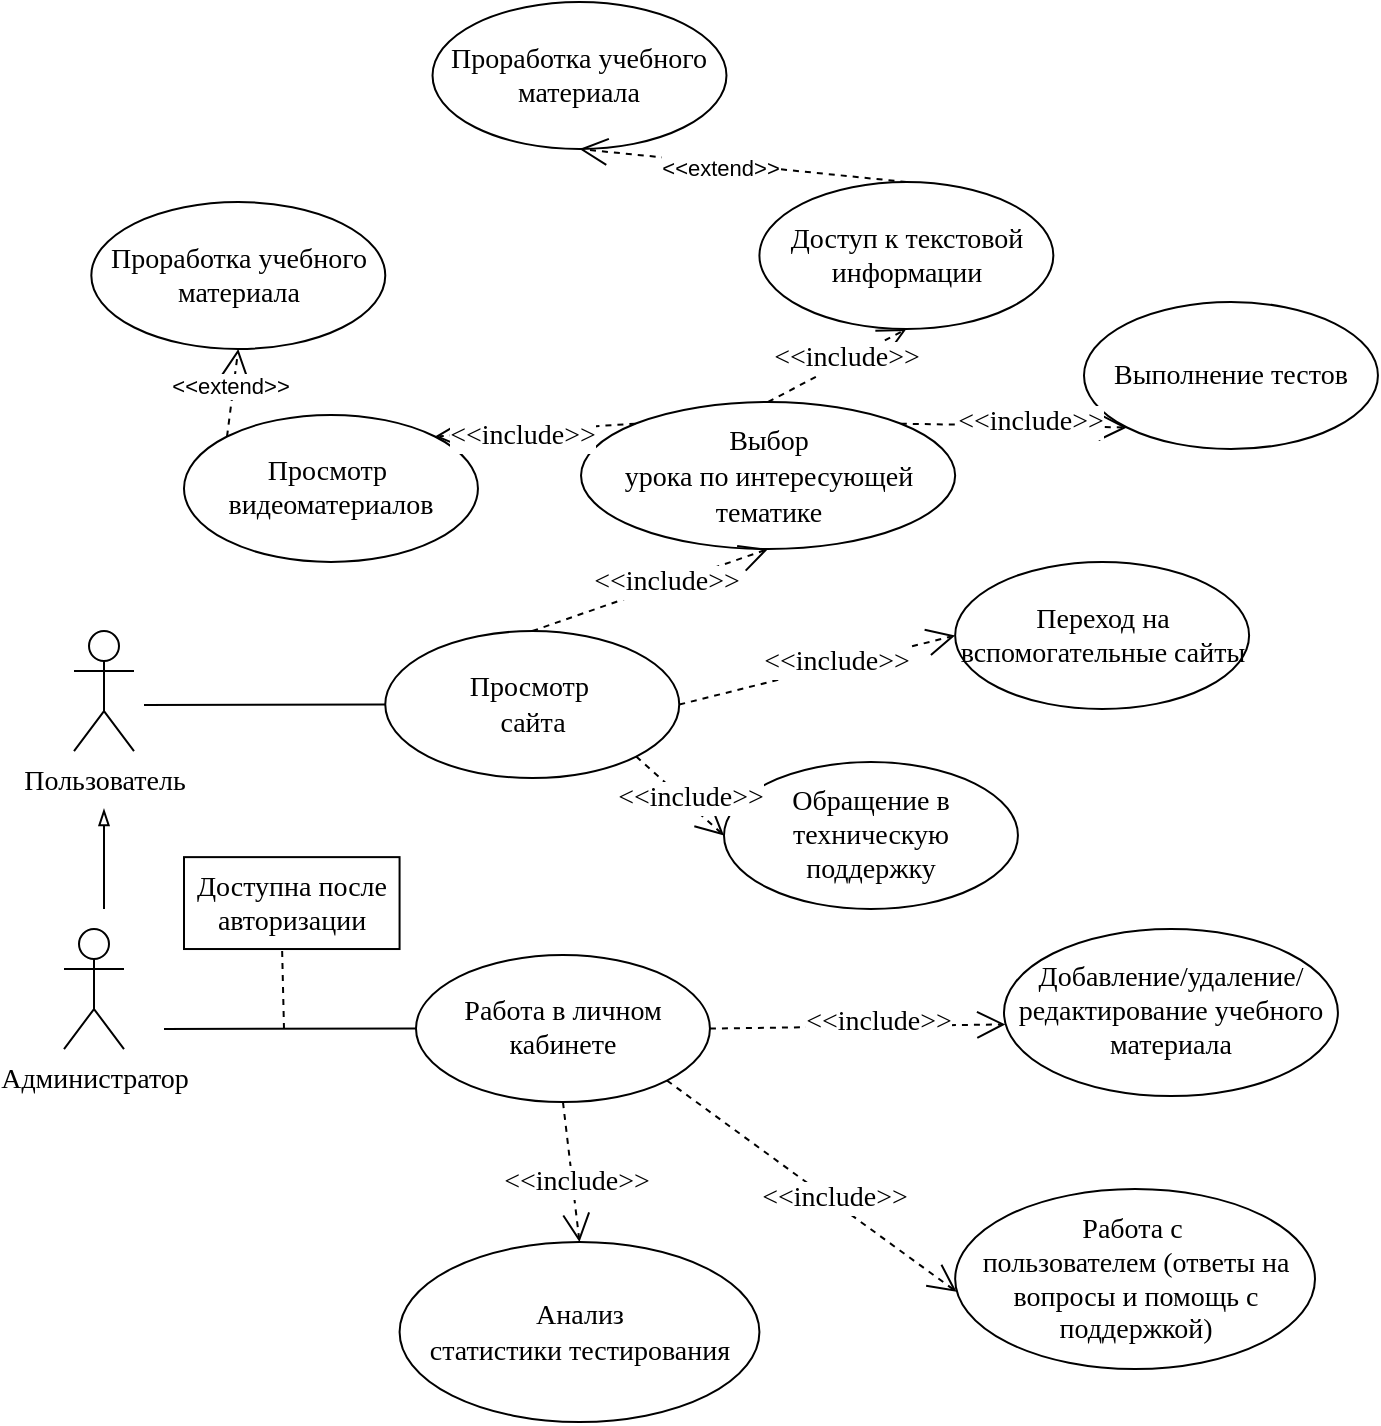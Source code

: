 <mxfile version="25.0.1">
  <diagram name="Страница — 1" id="TaHP8ERhjF21DIenMy8v">
    <mxGraphModel dx="1909" dy="1144" grid="0" gridSize="10" guides="1" tooltips="1" connect="1" arrows="1" fold="1" page="1" pageScale="1" pageWidth="1169" pageHeight="1654" math="0" shadow="0">
      <root>
        <mxCell id="0" />
        <mxCell id="1" parent="0" />
        <mxCell id="O73x7pwf1NqaDVYSdtjd-1" value="&lt;font style=&quot;font-size: 14px;&quot; face=&quot;Times New Roman&quot;&gt;Пользователь&lt;/font&gt;" style="shape=umlActor;verticalLabelPosition=bottom;verticalAlign=top;html=1;" parent="1" vertex="1">
          <mxGeometry x="365" y="614.52" width="30" height="60" as="geometry" />
        </mxCell>
        <mxCell id="O73x7pwf1NqaDVYSdtjd-2" value="&lt;font style=&quot;font-size: 14px;&quot; face=&quot;Times New Roman&quot;&gt;Администратор&lt;/font&gt;" style="shape=umlActor;verticalLabelPosition=bottom;verticalAlign=top;html=1;" parent="1" vertex="1">
          <mxGeometry x="360" y="763.52" width="30" height="60" as="geometry" />
        </mxCell>
        <mxCell id="O73x7pwf1NqaDVYSdtjd-3" value="" style="endArrow=blockThin;html=1;rounded=0;endFill=0;" parent="1" edge="1">
          <mxGeometry width="50" height="50" relative="1" as="geometry">
            <mxPoint x="380" y="753.52" as="sourcePoint" />
            <mxPoint x="380.001" y="703.515" as="targetPoint" />
          </mxGeometry>
        </mxCell>
        <mxCell id="O73x7pwf1NqaDVYSdtjd-4" value="&lt;span style=&quot;&quot; lang=&quot;RU&quot;&gt;&lt;font style=&quot;font-size: 14px;&quot; face=&quot;Times New Roman&quot;&gt;Работа в личном кабинете&lt;/font&gt;&lt;/span&gt;" style="ellipse;whiteSpace=wrap;html=1;" parent="1" vertex="1">
          <mxGeometry x="535.997" y="776.518" width="146.976" height="73.522" as="geometry" />
        </mxCell>
        <mxCell id="O73x7pwf1NqaDVYSdtjd-5" value="" style="endArrow=none;html=1;rounded=0;entryX=0;entryY=0.5;entryDx=0;entryDy=0;" parent="1" target="O73x7pwf1NqaDVYSdtjd-4" edge="1">
          <mxGeometry width="50" height="50" relative="1" as="geometry">
            <mxPoint x="410" y="813.52" as="sourcePoint" />
            <mxPoint x="685.333" y="1038.414" as="targetPoint" />
          </mxGeometry>
        </mxCell>
        <mxCell id="O73x7pwf1NqaDVYSdtjd-6" value="&lt;font style=&quot;font-size: 14px;&quot; face=&quot;Times New Roman&quot;&gt;Доступна после авторизации&lt;/font&gt;" style="html=1;whiteSpace=wrap;" parent="1" vertex="1">
          <mxGeometry x="420.002" y="727.565" width="107.783" height="45.951" as="geometry" />
        </mxCell>
        <mxCell id="O73x7pwf1NqaDVYSdtjd-7" value="" style="endArrow=none;dashed=1;html=1;rounded=0;entryX=0.455;entryY=0.996;entryDx=0;entryDy=0;entryPerimeter=0;" parent="1" target="O73x7pwf1NqaDVYSdtjd-6" edge="1">
          <mxGeometry width="50" height="50" relative="1" as="geometry">
            <mxPoint x="470" y="813.52" as="sourcePoint" />
            <mxPoint x="801.934" y="1176.268" as="targetPoint" />
          </mxGeometry>
        </mxCell>
        <mxCell id="O73x7pwf1NqaDVYSdtjd-8" value="&lt;span style=&quot;&quot; lang=&quot;RU&quot;&gt;&lt;font style=&quot;font-size: 14px;&quot; face=&quot;Times New Roman&quot;&gt;Добавление/удаление/редактирование учебного материала&lt;/font&gt;&lt;/span&gt;" style="ellipse;whiteSpace=wrap;html=1;" parent="1" vertex="1">
          <mxGeometry x="830" y="763.52" width="166.96" height="83.52" as="geometry" />
        </mxCell>
        <mxCell id="O73x7pwf1NqaDVYSdtjd-9" value="" style="endArrow=open;dashed=1;endFill=0;endSize=12;html=1;rounded=0;entryX=0.004;entryY=0.571;entryDx=0;entryDy=0;exitX=1;exitY=0.5;exitDx=0;exitDy=0;entryPerimeter=0;" parent="1" source="O73x7pwf1NqaDVYSdtjd-4" target="O73x7pwf1NqaDVYSdtjd-8" edge="1">
          <mxGeometry width="160" relative="1" as="geometry">
            <mxPoint x="1242.864" y="569.709" as="sourcePoint" />
            <mxPoint x="1411.397" y="543.517" as="targetPoint" />
          </mxGeometry>
        </mxCell>
        <mxCell id="O73x7pwf1NqaDVYSdtjd-10" value="&lt;font style=&quot;font-size: 14px;&quot; face=&quot;Times New Roman&quot;&gt;&amp;lt;&amp;lt;include&amp;gt;&amp;gt;&lt;/font&gt;" style="edgeLabel;html=1;align=center;verticalAlign=middle;resizable=0;points=[];" parent="O73x7pwf1NqaDVYSdtjd-9" vertex="1" connectable="0">
          <mxGeometry x="0.136" y="2" relative="1" as="geometry">
            <mxPoint as="offset" />
          </mxGeometry>
        </mxCell>
        <mxCell id="O73x7pwf1NqaDVYSdtjd-13" value="&lt;span style=&quot;line-height: 150%;&quot; lang=&quot;RU&quot;&gt;&lt;font style=&quot;font-size: 14px;&quot; face=&quot;Times New Roman&quot;&gt;Выбор&lt;br/&gt;урока по интересующей тематике&lt;/font&gt;&lt;/span&gt;" style="ellipse;whiteSpace=wrap;html=1;" parent="1" vertex="1">
          <mxGeometry x="618.51" y="500" width="187.07" height="73.52" as="geometry" />
        </mxCell>
        <mxCell id="O73x7pwf1NqaDVYSdtjd-14" value="" style="endArrow=open;dashed=1;endFill=0;endSize=12;html=1;rounded=0;entryX=0.5;entryY=1;entryDx=0;entryDy=0;exitX=0.5;exitY=0;exitDx=0;exitDy=0;" parent="1" source="O73x7pwf1NqaDVYSdtjd-22" target="O73x7pwf1NqaDVYSdtjd-13" edge="1">
          <mxGeometry width="160" relative="1" as="geometry">
            <mxPoint x="740.03" y="653.9" as="sourcePoint" />
            <mxPoint x="1468.427" y="383.897" as="targetPoint" />
          </mxGeometry>
        </mxCell>
        <mxCell id="O73x7pwf1NqaDVYSdtjd-15" value="&lt;font style=&quot;font-size: 14px;&quot; face=&quot;Times New Roman&quot;&gt;&amp;lt;&amp;lt;include&amp;gt;&amp;gt;&lt;/font&gt;" style="edgeLabel;html=1;align=center;verticalAlign=middle;resizable=0;points=[];" parent="O73x7pwf1NqaDVYSdtjd-14" vertex="1" connectable="0">
          <mxGeometry x="0.136" y="2" relative="1" as="geometry">
            <mxPoint as="offset" />
          </mxGeometry>
        </mxCell>
        <mxCell id="O73x7pwf1NqaDVYSdtjd-16" value="&lt;span style=&quot;&quot; lang=&quot;RU&quot;&gt;&lt;font face=&quot;Times New Roman&quot; style=&quot;font-size: 14px;&quot;&gt;Доступ к текстовой информации&lt;/font&gt;&lt;/span&gt;" style="ellipse;whiteSpace=wrap;html=1;" parent="1" vertex="1">
          <mxGeometry x="707.707" y="389.998" width="146.976" height="73.522" as="geometry" />
        </mxCell>
        <mxCell id="O73x7pwf1NqaDVYSdtjd-17" value="" style="endArrow=open;dashed=1;endFill=0;endSize=12;html=1;rounded=0;entryX=0.5;entryY=1;entryDx=0;entryDy=0;exitX=0.5;exitY=0;exitDx=0;exitDy=0;" parent="1" source="O73x7pwf1NqaDVYSdtjd-13" target="O73x7pwf1NqaDVYSdtjd-16" edge="1">
          <mxGeometry width="160" relative="1" as="geometry">
            <mxPoint x="825.95" y="513.52" as="sourcePoint" />
            <mxPoint x="1554.347" y="243.517" as="targetPoint" />
          </mxGeometry>
        </mxCell>
        <mxCell id="O73x7pwf1NqaDVYSdtjd-18" value="&lt;font style=&quot;font-size: 14px;&quot; face=&quot;Times New Roman&quot;&gt;&amp;lt;&amp;lt;include&amp;gt;&amp;gt;&lt;/font&gt;" style="edgeLabel;html=1;align=center;verticalAlign=middle;resizable=0;points=[];" parent="O73x7pwf1NqaDVYSdtjd-17" vertex="1" connectable="0">
          <mxGeometry x="0.136" y="2" relative="1" as="geometry">
            <mxPoint as="offset" />
          </mxGeometry>
        </mxCell>
        <mxCell id="O73x7pwf1NqaDVYSdtjd-19" value="&lt;font face=&quot;Times New Roman&quot;&gt;&lt;span style=&quot;font-size: 14px;&quot;&gt;Просмотр&amp;nbsp;&lt;/span&gt;&lt;/font&gt;&lt;div&gt;&lt;font face=&quot;Times New Roman&quot;&gt;&lt;span style=&quot;font-size: 14px;&quot;&gt;видеоматериалов&lt;/span&gt;&lt;/font&gt;&lt;/div&gt;" style="ellipse;whiteSpace=wrap;html=1;align=center;" parent="1" vertex="1">
          <mxGeometry x="419.997" y="506.478" width="146.976" height="73.522" as="geometry" />
        </mxCell>
        <mxCell id="O73x7pwf1NqaDVYSdtjd-20" value="" style="endArrow=open;dashed=1;endFill=0;endSize=12;html=1;rounded=0;entryX=1;entryY=0;entryDx=0;entryDy=0;exitX=0;exitY=0;exitDx=0;exitDy=0;" parent="1" source="O73x7pwf1NqaDVYSdtjd-13" target="O73x7pwf1NqaDVYSdtjd-19" edge="1">
          <mxGeometry width="160" relative="1" as="geometry">
            <mxPoint x="865.95" y="413.52" as="sourcePoint" />
            <mxPoint x="1594.347" y="143.517" as="targetPoint" />
          </mxGeometry>
        </mxCell>
        <mxCell id="O73x7pwf1NqaDVYSdtjd-21" value="&lt;font style=&quot;font-size: 14px;&quot; face=&quot;Times New Roman&quot;&gt;&amp;lt;&amp;lt;include&amp;gt;&amp;gt;&lt;/font&gt;" style="edgeLabel;html=1;align=center;verticalAlign=middle;resizable=0;points=[];" parent="O73x7pwf1NqaDVYSdtjd-20" vertex="1" connectable="0">
          <mxGeometry x="0.136" y="2" relative="1" as="geometry">
            <mxPoint as="offset" />
          </mxGeometry>
        </mxCell>
        <mxCell id="O73x7pwf1NqaDVYSdtjd-22" value="&lt;span style=&quot;font-size: 14px;&quot; lang=&quot;RU&quot;&gt;&lt;font style=&quot;font-size: 14px;&quot; face=&quot;Times New Roman&quot;&gt;Просмотр&amp;nbsp;&lt;/font&gt;&lt;/span&gt;&lt;div style=&quot;font-size: 14px;&quot;&gt;&lt;span style=&quot;&quot; lang=&quot;RU&quot;&gt;&lt;font style=&quot;font-size: 14px;&quot; face=&quot;RChe2X23MqmZw-pB45D0&quot;&gt;сайта&lt;/font&gt;&lt;/span&gt;&lt;/div&gt;" style="ellipse;whiteSpace=wrap;html=1;" parent="1" vertex="1">
          <mxGeometry x="520.637" y="614.518" width="146.976" height="73.522" as="geometry" />
        </mxCell>
        <mxCell id="O73x7pwf1NqaDVYSdtjd-23" value="" style="endArrow=none;html=1;rounded=0;entryX=0;entryY=0.5;entryDx=0;entryDy=0;" parent="1" target="O73x7pwf1NqaDVYSdtjd-22" edge="1">
          <mxGeometry width="50" height="50" relative="1" as="geometry">
            <mxPoint x="400" y="651.52" as="sourcePoint" />
            <mxPoint x="675.333" y="876.414" as="targetPoint" />
          </mxGeometry>
        </mxCell>
        <mxCell id="O73x7pwf1NqaDVYSdtjd-26" value="&lt;span style=&quot;&quot; lang=&quot;RU&quot;&gt;&lt;font style=&quot;font-size: 14px;&quot; face=&quot;Times New Roman&quot;&gt;Переход на вспомогательные сайты&lt;/font&gt;&lt;/span&gt;" style="ellipse;whiteSpace=wrap;html=1;" parent="1" vertex="1">
          <mxGeometry x="805.577" y="579.998" width="146.976" height="73.522" as="geometry" />
        </mxCell>
        <mxCell id="O73x7pwf1NqaDVYSdtjd-27" value="" style="endArrow=open;dashed=1;endFill=0;endSize=12;html=1;rounded=0;entryX=0;entryY=0.5;entryDx=0;entryDy=0;exitX=1;exitY=0.5;exitDx=0;exitDy=0;" parent="1" source="O73x7pwf1NqaDVYSdtjd-22" target="O73x7pwf1NqaDVYSdtjd-26" edge="1">
          <mxGeometry width="160" relative="1" as="geometry">
            <mxPoint x="779.54" y="705.52" as="sourcePoint" />
            <mxPoint x="1596.967" y="463.897" as="targetPoint" />
          </mxGeometry>
        </mxCell>
        <mxCell id="O73x7pwf1NqaDVYSdtjd-28" value="&lt;font style=&quot;font-size: 14px;&quot; face=&quot;Times New Roman&quot;&gt;&amp;lt;&amp;lt;include&amp;gt;&amp;gt;&lt;/font&gt;" style="edgeLabel;html=1;align=center;verticalAlign=middle;resizable=0;points=[];" parent="O73x7pwf1NqaDVYSdtjd-27" vertex="1" connectable="0">
          <mxGeometry x="0.136" y="2" relative="1" as="geometry">
            <mxPoint as="offset" />
          </mxGeometry>
        </mxCell>
        <mxCell id="O73x7pwf1NqaDVYSdtjd-33" value="&lt;span style=&quot;&quot; lang=&quot;RU&quot;&gt;&lt;font style=&quot;font-size: 14px;&quot; face=&quot;Times New Roman&quot;&gt;Обращение в техническую поддержку&lt;/font&gt;&lt;/span&gt;" style="ellipse;whiteSpace=wrap;html=1;" parent="1" vertex="1">
          <mxGeometry x="689.997" y="679.998" width="146.976" height="73.522" as="geometry" />
        </mxCell>
        <mxCell id="O73x7pwf1NqaDVYSdtjd-34" value="" style="endArrow=open;dashed=1;endFill=0;endSize=12;html=1;rounded=0;entryX=0;entryY=0.5;entryDx=0;entryDy=0;exitX=1;exitY=1;exitDx=0;exitDy=0;" parent="1" source="O73x7pwf1NqaDVYSdtjd-22" target="O73x7pwf1NqaDVYSdtjd-33" edge="1">
          <mxGeometry width="160" relative="1" as="geometry">
            <mxPoint x="660.03" y="776.76" as="sourcePoint" />
            <mxPoint x="1601.027" y="691.657" as="targetPoint" />
          </mxGeometry>
        </mxCell>
        <mxCell id="O73x7pwf1NqaDVYSdtjd-35" value="&lt;font style=&quot;font-size: 14px;&quot; face=&quot;Times New Roman&quot;&gt;&amp;lt;&amp;lt;include&amp;gt;&amp;gt;&lt;/font&gt;" style="edgeLabel;html=1;align=center;verticalAlign=middle;resizable=0;points=[];" parent="O73x7pwf1NqaDVYSdtjd-34" vertex="1" connectable="0">
          <mxGeometry x="0.136" y="2" relative="1" as="geometry">
            <mxPoint as="offset" />
          </mxGeometry>
        </mxCell>
        <mxCell id="O73x7pwf1NqaDVYSdtjd-36" value="" style="endArrow=open;dashed=1;endFill=0;endSize=12;html=1;rounded=0;entryX=0.004;entryY=0.571;entryDx=0;entryDy=0;exitX=1;exitY=1;exitDx=0;exitDy=0;entryPerimeter=0;" parent="1" source="O73x7pwf1NqaDVYSdtjd-4" target="O73x7pwf1NqaDVYSdtjd-38" edge="1">
          <mxGeometry width="160" relative="1" as="geometry">
            <mxPoint x="658.58" y="933.52" as="sourcePoint" />
            <mxPoint x="1386.977" y="663.517" as="targetPoint" />
          </mxGeometry>
        </mxCell>
        <mxCell id="O73x7pwf1NqaDVYSdtjd-37" value="&lt;font style=&quot;font-size: 14px;&quot; face=&quot;Times New Roman&quot;&gt;&amp;lt;&amp;lt;include&amp;gt;&amp;gt;&lt;/font&gt;" style="edgeLabel;html=1;align=center;verticalAlign=middle;resizable=0;points=[];" parent="O73x7pwf1NqaDVYSdtjd-36" vertex="1" connectable="0">
          <mxGeometry x="0.136" y="2" relative="1" as="geometry">
            <mxPoint as="offset" />
          </mxGeometry>
        </mxCell>
        <mxCell id="O73x7pwf1NqaDVYSdtjd-38" value="&lt;span style=&quot;&quot; lang=&quot;RU&quot;&gt;&lt;font style=&quot;font-size: 14px;&quot; face=&quot;Times New Roman&quot;&gt;Работа с&amp;nbsp;&lt;/font&gt;&lt;/span&gt;&lt;div&gt;&lt;span style=&quot;&quot; lang=&quot;RU&quot;&gt;&lt;font style=&quot;font-size: 14px;&quot; face=&quot;Times New Roman&quot;&gt;пользователем (ответы на вопросы и помощь с поддержкой)&lt;/font&gt;&lt;/span&gt;&lt;/div&gt;" style="ellipse;whiteSpace=wrap;html=1;" parent="1" vertex="1">
          <mxGeometry x="805.58" y="893.52" width="179.92" height="90" as="geometry" />
        </mxCell>
        <mxCell id="O73x7pwf1NqaDVYSdtjd-43" value="&lt;font style=&quot;font-size: 14px;&quot; face=&quot;Times New Roman&quot;&gt;Проработка учебного материала&lt;/font&gt;" style="ellipse;whiteSpace=wrap;html=1;" parent="1" vertex="1">
          <mxGeometry x="544.264" y="299.996" width="146.976" height="73.522" as="geometry" />
        </mxCell>
        <mxCell id="O73x7pwf1NqaDVYSdtjd-44" value="" style="endArrow=open;dashed=1;endFill=0;endSize=12;html=1;rounded=0;entryX=0.5;entryY=1;entryDx=0;entryDy=0;exitX=0.5;exitY=0;exitDx=0;exitDy=0;" parent="1" source="O73x7pwf1NqaDVYSdtjd-16" target="O73x7pwf1NqaDVYSdtjd-43" edge="1">
          <mxGeometry width="160" relative="1" as="geometry">
            <mxPoint x="536.95" y="350" as="sourcePoint" />
            <mxPoint x="881.795" y="339.694" as="targetPoint" />
          </mxGeometry>
        </mxCell>
        <mxCell id="O73x7pwf1NqaDVYSdtjd-45" value="&amp;lt;&amp;lt;extend&amp;gt;&amp;gt;" style="edgeLabel;html=1;align=center;verticalAlign=middle;resizable=0;points=[];" parent="O73x7pwf1NqaDVYSdtjd-44" vertex="1" connectable="0">
          <mxGeometry x="0.136" y="2" relative="1" as="geometry">
            <mxPoint as="offset" />
          </mxGeometry>
        </mxCell>
        <mxCell id="QZpvOxcxrOjkL20DbLv2-1" value="&lt;font style=&quot;font-size: 14px;&quot; face=&quot;Times New Roman&quot;&gt;Проработка учебного материала&lt;/font&gt;" style="ellipse;whiteSpace=wrap;html=1;" parent="1" vertex="1">
          <mxGeometry x="373.664" y="399.996" width="146.976" height="73.522" as="geometry" />
        </mxCell>
        <mxCell id="QZpvOxcxrOjkL20DbLv2-2" value="" style="endArrow=open;dashed=1;endFill=0;endSize=12;html=1;rounded=0;entryX=0.5;entryY=1;entryDx=0;entryDy=0;exitX=0;exitY=0;exitDx=0;exitDy=0;" parent="1" source="O73x7pwf1NqaDVYSdtjd-19" target="QZpvOxcxrOjkL20DbLv2-1" edge="1">
          <mxGeometry width="160" relative="1" as="geometry">
            <mxPoint x="430" y="350" as="sourcePoint" />
            <mxPoint x="651.805" y="339.694" as="targetPoint" />
          </mxGeometry>
        </mxCell>
        <mxCell id="QZpvOxcxrOjkL20DbLv2-3" value="&amp;lt;&amp;lt;extend&amp;gt;&amp;gt;" style="edgeLabel;html=1;align=center;verticalAlign=middle;resizable=0;points=[];" parent="QZpvOxcxrOjkL20DbLv2-2" vertex="1" connectable="0">
          <mxGeometry x="0.136" y="2" relative="1" as="geometry">
            <mxPoint as="offset" />
          </mxGeometry>
        </mxCell>
        <mxCell id="cxHBO8P3CBX_5LtpJphX-1" value="&lt;span style=&quot;&quot; lang=&quot;RU&quot;&gt;&lt;font style=&quot;font-size: 14px;&quot; face=&quot;Times New Roman&quot;&gt;Выполнение тестов&lt;/font&gt;&lt;/span&gt;" style="ellipse;whiteSpace=wrap;html=1;" parent="1" vertex="1">
          <mxGeometry x="869.997" y="449.998" width="146.976" height="73.522" as="geometry" />
        </mxCell>
        <mxCell id="cxHBO8P3CBX_5LtpJphX-2" value="" style="endArrow=open;dashed=1;endFill=0;endSize=12;html=1;rounded=0;entryX=0;entryY=1;entryDx=0;entryDy=0;exitX=1;exitY=0;exitDx=0;exitDy=0;" parent="1" source="O73x7pwf1NqaDVYSdtjd-13" target="cxHBO8P3CBX_5LtpJphX-1" edge="1">
          <mxGeometry width="160" relative="1" as="geometry">
            <mxPoint x="682.97" y="357" as="sourcePoint" />
            <mxPoint x="1613.967" y="416.417" as="targetPoint" />
          </mxGeometry>
        </mxCell>
        <mxCell id="cxHBO8P3CBX_5LtpJphX-3" value="&lt;font style=&quot;font-size: 14px;&quot; face=&quot;Times New Roman&quot;&gt;&amp;lt;&amp;lt;include&amp;gt;&amp;gt;&lt;/font&gt;" style="edgeLabel;html=1;align=center;verticalAlign=middle;resizable=0;points=[];" parent="cxHBO8P3CBX_5LtpJphX-2" vertex="1" connectable="0">
          <mxGeometry x="0.136" y="2" relative="1" as="geometry">
            <mxPoint as="offset" />
          </mxGeometry>
        </mxCell>
        <mxCell id="cxHBO8P3CBX_5LtpJphX-4" value="&lt;span style=&quot;line-height: 150%;&quot; lang=&quot;RU&quot;&gt;&lt;font style=&quot;font-size: 14px;&quot; face=&quot;Times New Roman&quot;&gt;Анализ&lt;br/&gt;статистики тестирования&lt;/font&gt;&lt;/span&gt;" style="ellipse;whiteSpace=wrap;html=1;" parent="1" vertex="1">
          <mxGeometry x="527.79" y="920" width="179.92" height="90" as="geometry" />
        </mxCell>
        <mxCell id="cxHBO8P3CBX_5LtpJphX-5" value="" style="endArrow=open;dashed=1;endFill=0;endSize=12;html=1;rounded=0;entryX=0.5;entryY=0;entryDx=0;entryDy=0;exitX=0.5;exitY=1;exitDx=0;exitDy=0;" parent="1" source="O73x7pwf1NqaDVYSdtjd-4" target="cxHBO8P3CBX_5LtpJphX-4" edge="1">
          <mxGeometry width="160" relative="1" as="geometry">
            <mxPoint x="370.18" y="899.91" as="sourcePoint" />
            <mxPoint x="1095.157" y="724.427" as="targetPoint" />
          </mxGeometry>
        </mxCell>
        <mxCell id="cxHBO8P3CBX_5LtpJphX-6" value="&lt;font style=&quot;font-size: 14px;&quot; face=&quot;Times New Roman&quot;&gt;&amp;lt;&amp;lt;include&amp;gt;&amp;gt;&lt;/font&gt;" style="edgeLabel;html=1;align=center;verticalAlign=middle;resizable=0;points=[];" parent="cxHBO8P3CBX_5LtpJphX-5" vertex="1" connectable="0">
          <mxGeometry x="0.136" y="2" relative="1" as="geometry">
            <mxPoint as="offset" />
          </mxGeometry>
        </mxCell>
      </root>
    </mxGraphModel>
  </diagram>
</mxfile>
